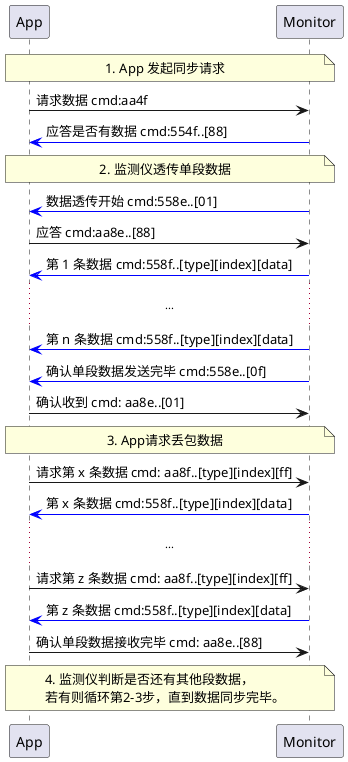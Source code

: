 @startuml

participant "App" as a
participant "Monitor" as m

note over a, m: 1. App 发起同步请求
a -> m: 请求数据 cmd:aa4f
m -[#blue]> a: 应答是否有数据 cmd:554f..[88]

note over a, m: 2. 监测仪透传单段数据
m -[#blue]> a: 数据透传开始 cmd:558e..[01]
a -> m: 应答 cmd:aa8e..[88]
m -[#blue]> a: 第 1 条数据 cmd:558f..[type][index][data]
'note right
'原来这里App要回复
'aa8f..[88]才往下走，
'现在不要了。
'end note
... ... ...
m -[#blue]> a: 第 n 条数据 cmd:558f..[type][index][data]
m -[#blue]> a: 确认单段数据发送完毕 cmd:558e..[0f]
a -> m: 确认收到 cmd: aa8e..[01]

note over a, m: 3. App请求丢包数据
a -> m: 请求第 x 条数据 cmd: aa8f..[type][index][ff]
'note right: 3秒未收到回复，重发。最多重试3次。
m -[#blue]> a: 第 x 条数据 cmd:558f..[type][index][data]

... ... ...
a -> m: 请求第 z 条数据 cmd: aa8f..[type][index][ff]
m -[#blue]> a: 第 z 条数据 cmd:558f..[type][index][data]
a -> m: 确认单段数据接收完毕 cmd: aa8e..[88]

note over a, m
    4. 监测仪判断是否还有其他段数据，
    若有则循环第2-3步，直到数据同步完毕。
end note

@enduml